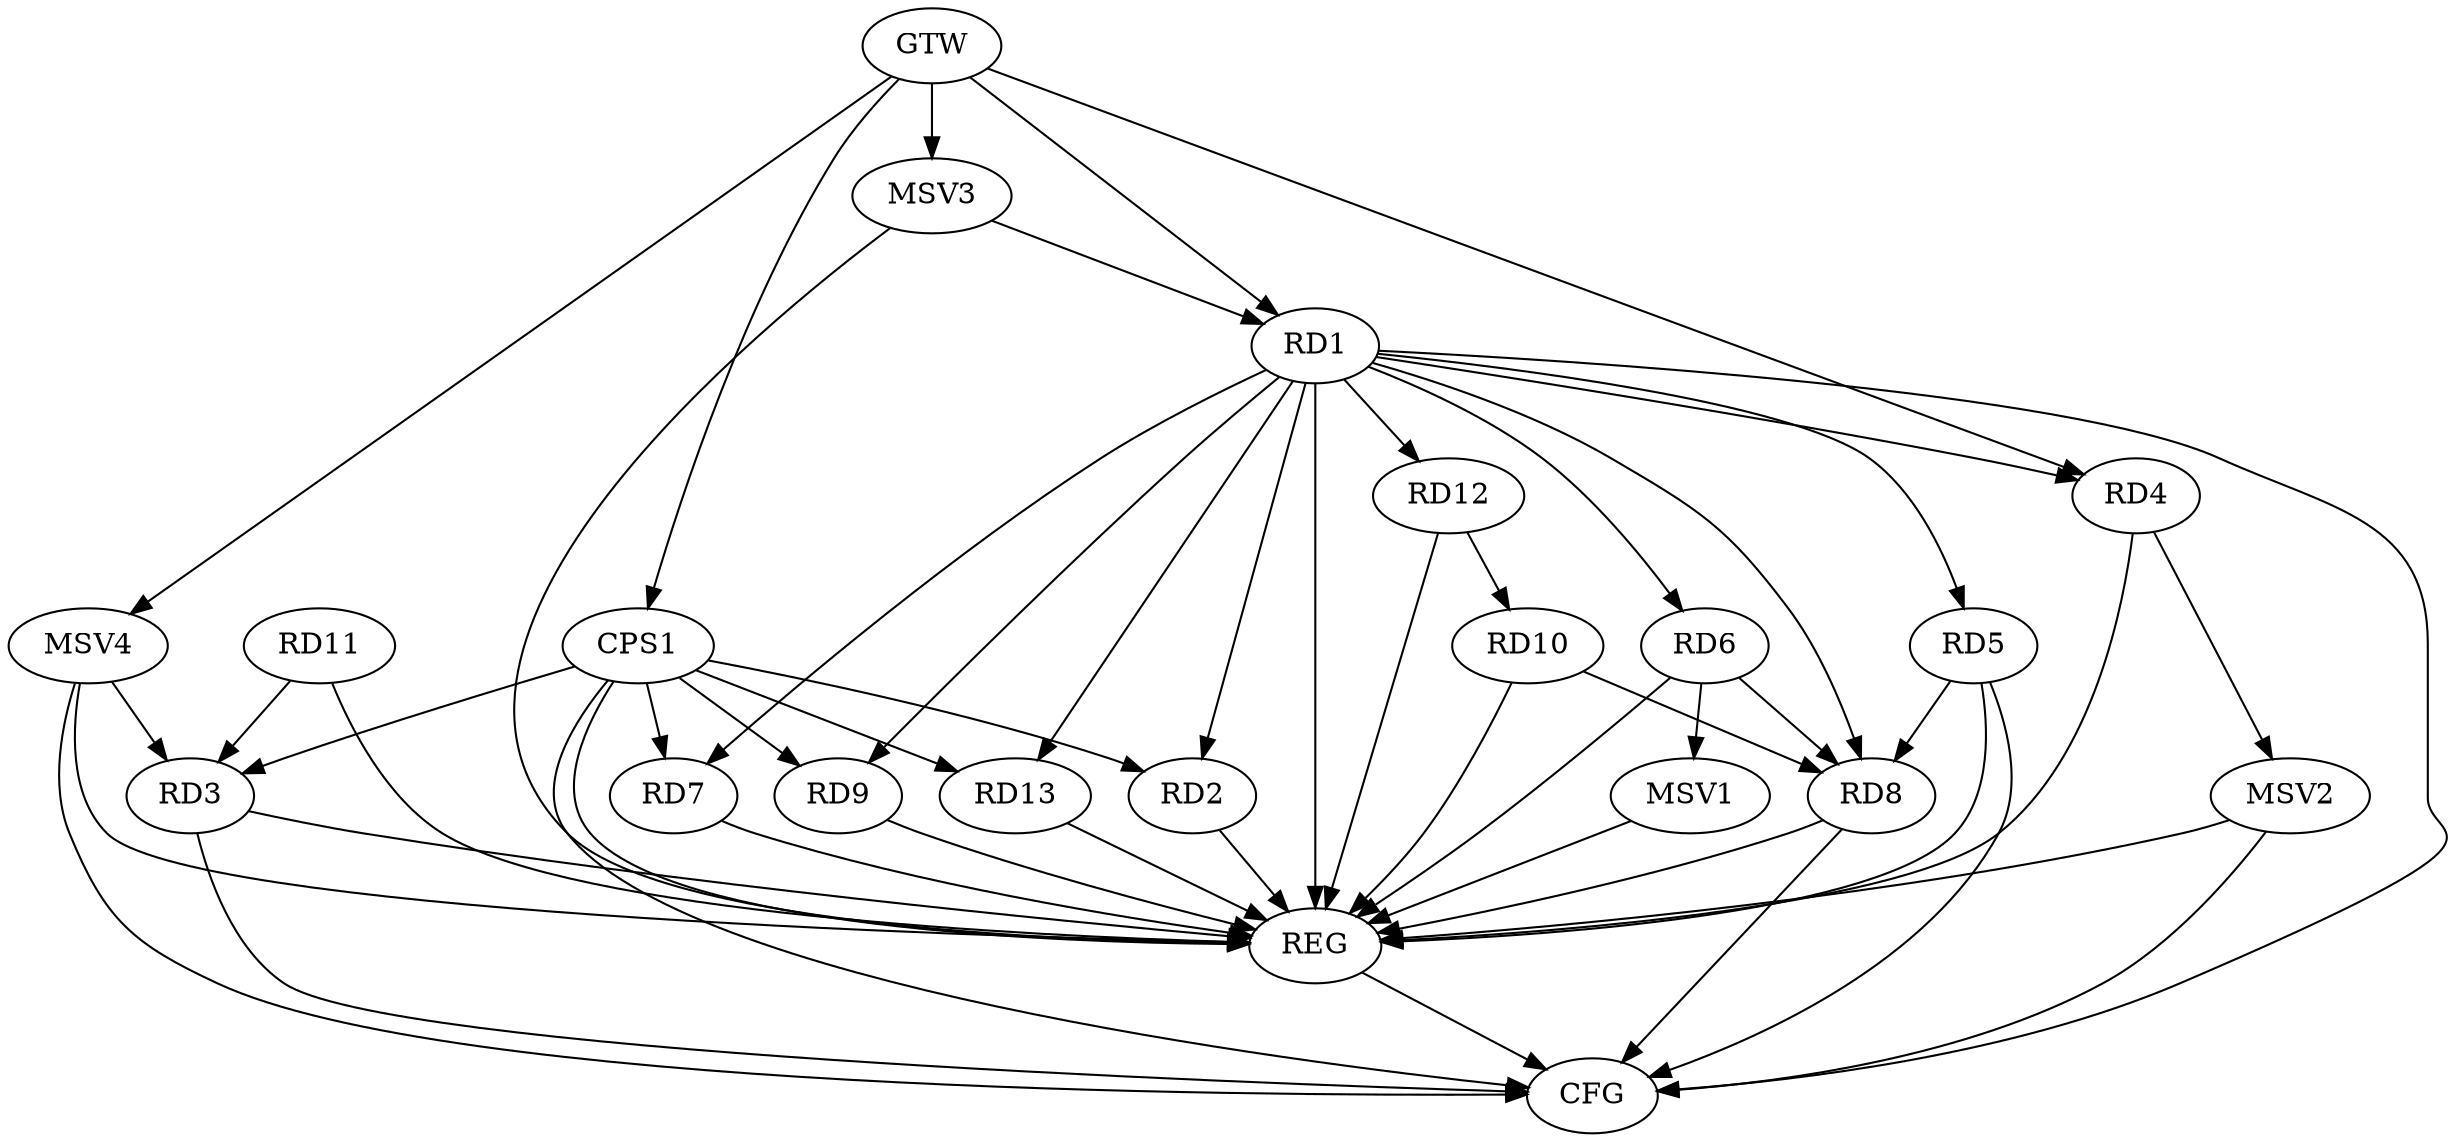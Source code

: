 strict digraph G {
  RD1 [ label="RD1" ];
  RD2 [ label="RD2" ];
  RD3 [ label="RD3" ];
  RD4 [ label="RD4" ];
  RD5 [ label="RD5" ];
  RD6 [ label="RD6" ];
  RD7 [ label="RD7" ];
  RD8 [ label="RD8" ];
  RD9 [ label="RD9" ];
  RD10 [ label="RD10" ];
  RD11 [ label="RD11" ];
  RD12 [ label="RD12" ];
  RD13 [ label="RD13" ];
  CPS1 [ label="CPS1" ];
  GTW [ label="GTW" ];
  REG [ label="REG" ];
  CFG [ label="CFG" ];
  MSV1 [ label="MSV1" ];
  MSV2 [ label="MSV2" ];
  MSV3 [ label="MSV3" ];
  MSV4 [ label="MSV4" ];
  RD1 -> RD5;
  RD1 -> RD8;
  RD1 -> RD12;
  RD11 -> RD3;
  RD5 -> RD8;
  RD6 -> RD8;
  RD10 -> RD8;
  RD12 -> RD10;
  CPS1 -> RD2;
  CPS1 -> RD3;
  CPS1 -> RD7;
  CPS1 -> RD9;
  CPS1 -> RD13;
  GTW -> RD1;
  GTW -> RD4;
  GTW -> CPS1;
  RD1 -> REG;
  RD2 -> REG;
  RD3 -> REG;
  RD4 -> REG;
  RD5 -> REG;
  RD6 -> REG;
  RD7 -> REG;
  RD8 -> REG;
  RD9 -> REG;
  RD10 -> REG;
  RD11 -> REG;
  RD12 -> REG;
  RD13 -> REG;
  CPS1 -> REG;
  RD3 -> CFG;
  RD1 -> CFG;
  RD8 -> CFG;
  RD5 -> CFG;
  CPS1 -> CFG;
  REG -> CFG;
  RD1 -> RD6;
  RD1 -> RD7;
  RD1 -> RD13;
  RD1 -> RD2;
  RD1 -> RD4;
  RD1 -> RD9;
  RD6 -> MSV1;
  MSV1 -> REG;
  RD4 -> MSV2;
  MSV2 -> REG;
  MSV2 -> CFG;
  MSV3 -> RD1;
  GTW -> MSV3;
  MSV3 -> REG;
  MSV4 -> RD3;
  GTW -> MSV4;
  MSV4 -> REG;
  MSV4 -> CFG;
}
